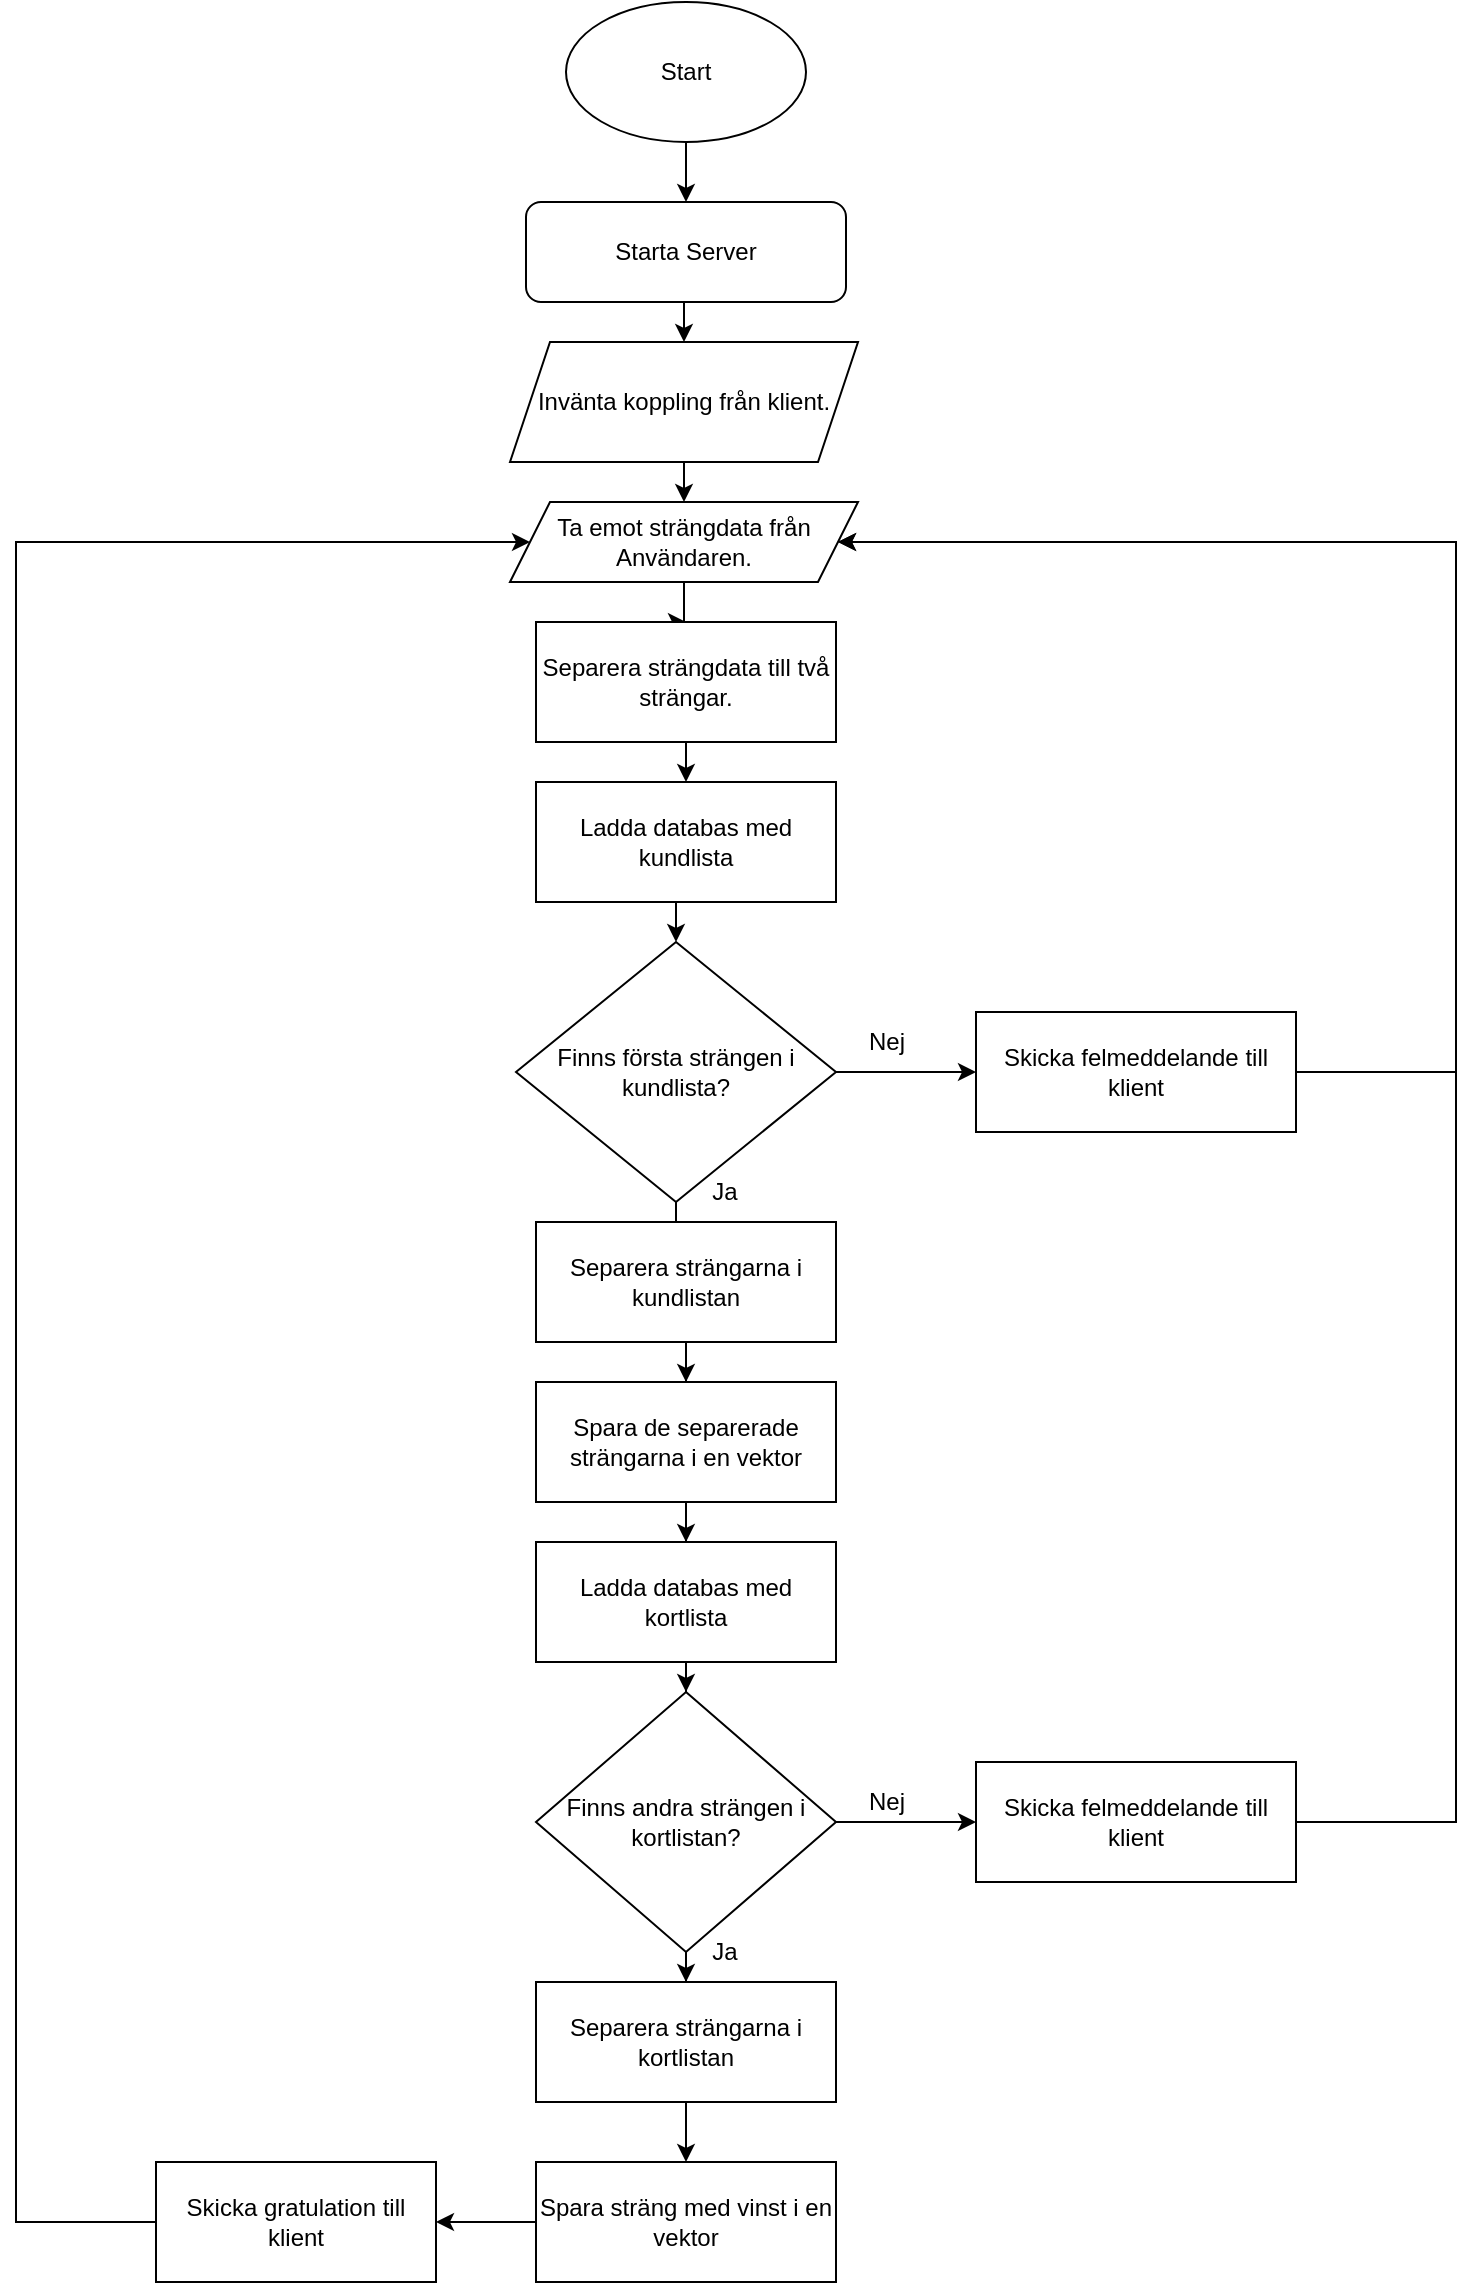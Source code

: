 <mxfile version="21.1.1" type="github">
  <diagram id="C5RBs43oDa-KdzZeNtuy" name="Page-1">
    <mxGraphModel dx="2074" dy="1148" grid="1" gridSize="10" guides="1" tooltips="1" connect="1" arrows="1" fold="1" page="1" pageScale="1" pageWidth="827" pageHeight="1169" math="0" shadow="0">
      <root>
        <mxCell id="WIyWlLk6GJQsqaUBKTNV-0" />
        <mxCell id="WIyWlLk6GJQsqaUBKTNV-1" parent="WIyWlLk6GJQsqaUBKTNV-0" />
        <mxCell id="UFKldvnoBP6Q02X7NCzK-3" style="edgeStyle=orthogonalEdgeStyle;rounded=0;orthogonalLoop=1;jettySize=auto;html=1;exitX=0.5;exitY=1;exitDx=0;exitDy=0;entryX=0.5;entryY=0;entryDx=0;entryDy=0;" parent="WIyWlLk6GJQsqaUBKTNV-1" source="WIyWlLk6GJQsqaUBKTNV-3" target="UFKldvnoBP6Q02X7NCzK-2" edge="1">
          <mxGeometry relative="1" as="geometry" />
        </mxCell>
        <mxCell id="WIyWlLk6GJQsqaUBKTNV-3" value="Starta Server" style="rounded=1;whiteSpace=wrap;html=1;fontSize=12;glass=0;strokeWidth=1;shadow=0;" parent="WIyWlLk6GJQsqaUBKTNV-1" vertex="1">
          <mxGeometry x="335" y="110" width="160" height="50" as="geometry" />
        </mxCell>
        <mxCell id="UFKldvnoBP6Q02X7NCzK-1" style="edgeStyle=orthogonalEdgeStyle;rounded=0;orthogonalLoop=1;jettySize=auto;html=1;" parent="WIyWlLk6GJQsqaUBKTNV-1" source="UFKldvnoBP6Q02X7NCzK-0" target="WIyWlLk6GJQsqaUBKTNV-3" edge="1">
          <mxGeometry relative="1" as="geometry" />
        </mxCell>
        <mxCell id="UFKldvnoBP6Q02X7NCzK-0" value="Start" style="ellipse;whiteSpace=wrap;html=1;" parent="WIyWlLk6GJQsqaUBKTNV-1" vertex="1">
          <mxGeometry x="355" y="10" width="120" height="70" as="geometry" />
        </mxCell>
        <mxCell id="UFKldvnoBP6Q02X7NCzK-6" style="edgeStyle=orthogonalEdgeStyle;rounded=0;orthogonalLoop=1;jettySize=auto;html=1;exitX=0.5;exitY=1;exitDx=0;exitDy=0;entryX=0.5;entryY=0;entryDx=0;entryDy=0;" parent="WIyWlLk6GJQsqaUBKTNV-1" source="UFKldvnoBP6Q02X7NCzK-2" target="UFKldvnoBP6Q02X7NCzK-5" edge="1">
          <mxGeometry relative="1" as="geometry" />
        </mxCell>
        <mxCell id="UFKldvnoBP6Q02X7NCzK-2" value="Invänta koppling från klient." style="shape=parallelogram;perimeter=parallelogramPerimeter;whiteSpace=wrap;html=1;fixedSize=1;" parent="WIyWlLk6GJQsqaUBKTNV-1" vertex="1">
          <mxGeometry x="327" y="180" width="174" height="60" as="geometry" />
        </mxCell>
        <mxCell id="UFKldvnoBP6Q02X7NCzK-8" style="edgeStyle=orthogonalEdgeStyle;rounded=0;orthogonalLoop=1;jettySize=auto;html=1;entryX=0.5;entryY=0;entryDx=0;entryDy=0;" parent="WIyWlLk6GJQsqaUBKTNV-1" source="UFKldvnoBP6Q02X7NCzK-5" target="UFKldvnoBP6Q02X7NCzK-7" edge="1">
          <mxGeometry relative="1" as="geometry" />
        </mxCell>
        <mxCell id="UFKldvnoBP6Q02X7NCzK-5" value="Ta emot strängdata från Användaren." style="shape=parallelogram;perimeter=parallelogramPerimeter;whiteSpace=wrap;html=1;fixedSize=1;" parent="WIyWlLk6GJQsqaUBKTNV-1" vertex="1">
          <mxGeometry x="327" y="260" width="174" height="40" as="geometry" />
        </mxCell>
        <mxCell id="UFKldvnoBP6Q02X7NCzK-11" style="edgeStyle=orthogonalEdgeStyle;rounded=0;orthogonalLoop=1;jettySize=auto;html=1;exitX=0.5;exitY=1;exitDx=0;exitDy=0;entryX=0.5;entryY=0;entryDx=0;entryDy=0;" parent="WIyWlLk6GJQsqaUBKTNV-1" source="UFKldvnoBP6Q02X7NCzK-7" target="UFKldvnoBP6Q02X7NCzK-9" edge="1">
          <mxGeometry relative="1" as="geometry" />
        </mxCell>
        <mxCell id="UFKldvnoBP6Q02X7NCzK-7" value="Separera strängdata till två strängar." style="rounded=0;whiteSpace=wrap;html=1;" parent="WIyWlLk6GJQsqaUBKTNV-1" vertex="1">
          <mxGeometry x="340" y="320" width="150" height="60" as="geometry" />
        </mxCell>
        <mxCell id="UFKldvnoBP6Q02X7NCzK-19" style="edgeStyle=orthogonalEdgeStyle;rounded=0;orthogonalLoop=1;jettySize=auto;html=1;exitX=0.5;exitY=1;exitDx=0;exitDy=0;entryX=0.5;entryY=0;entryDx=0;entryDy=0;" parent="WIyWlLk6GJQsqaUBKTNV-1" source="UFKldvnoBP6Q02X7NCzK-9" target="UFKldvnoBP6Q02X7NCzK-12" edge="1">
          <mxGeometry relative="1" as="geometry" />
        </mxCell>
        <mxCell id="UFKldvnoBP6Q02X7NCzK-9" value="Ladda databas med kundlista" style="rounded=0;whiteSpace=wrap;html=1;" parent="WIyWlLk6GJQsqaUBKTNV-1" vertex="1">
          <mxGeometry x="340" y="400" width="150" height="60" as="geometry" />
        </mxCell>
        <mxCell id="UFKldvnoBP6Q02X7NCzK-17" style="edgeStyle=orthogonalEdgeStyle;rounded=0;orthogonalLoop=1;jettySize=auto;html=1;entryX=0.5;entryY=0;entryDx=0;entryDy=0;" parent="WIyWlLk6GJQsqaUBKTNV-1" source="UFKldvnoBP6Q02X7NCzK-12" target="UFKldvnoBP6Q02X7NCzK-13" edge="1">
          <mxGeometry relative="1" as="geometry" />
        </mxCell>
        <mxCell id="UFKldvnoBP6Q02X7NCzK-36" value="" style="edgeStyle=orthogonalEdgeStyle;rounded=0;orthogonalLoop=1;jettySize=auto;html=1;" parent="WIyWlLk6GJQsqaUBKTNV-1" source="UFKldvnoBP6Q02X7NCzK-12" target="UFKldvnoBP6Q02X7NCzK-35" edge="1">
          <mxGeometry relative="1" as="geometry" />
        </mxCell>
        <mxCell id="UFKldvnoBP6Q02X7NCzK-12" value="Finns första strängen i kundlista?" style="rhombus;whiteSpace=wrap;html=1;" parent="WIyWlLk6GJQsqaUBKTNV-1" vertex="1">
          <mxGeometry x="330" y="480" width="160" height="130" as="geometry" />
        </mxCell>
        <mxCell id="UFKldvnoBP6Q02X7NCzK-20" value="" style="edgeStyle=orthogonalEdgeStyle;rounded=0;orthogonalLoop=1;jettySize=auto;html=1;" parent="WIyWlLk6GJQsqaUBKTNV-1" source="UFKldvnoBP6Q02X7NCzK-13" target="UFKldvnoBP6Q02X7NCzK-14" edge="1">
          <mxGeometry relative="1" as="geometry" />
        </mxCell>
        <mxCell id="UFKldvnoBP6Q02X7NCzK-13" value="Separera strängarna i kundlistan" style="rounded=0;whiteSpace=wrap;html=1;" parent="WIyWlLk6GJQsqaUBKTNV-1" vertex="1">
          <mxGeometry x="340" y="620" width="150" height="60" as="geometry" />
        </mxCell>
        <mxCell id="UFKldvnoBP6Q02X7NCzK-21" value="" style="edgeStyle=orthogonalEdgeStyle;rounded=0;orthogonalLoop=1;jettySize=auto;html=1;" parent="WIyWlLk6GJQsqaUBKTNV-1" source="UFKldvnoBP6Q02X7NCzK-14" target="UFKldvnoBP6Q02X7NCzK-15" edge="1">
          <mxGeometry relative="1" as="geometry" />
        </mxCell>
        <mxCell id="UFKldvnoBP6Q02X7NCzK-14" value="Spara de separerade strängarna i en vektor" style="rounded=0;whiteSpace=wrap;html=1;" parent="WIyWlLk6GJQsqaUBKTNV-1" vertex="1">
          <mxGeometry x="340" y="700" width="150" height="60" as="geometry" />
        </mxCell>
        <mxCell id="UFKldvnoBP6Q02X7NCzK-22" value="" style="edgeStyle=orthogonalEdgeStyle;rounded=0;orthogonalLoop=1;jettySize=auto;html=1;" parent="WIyWlLk6GJQsqaUBKTNV-1" source="UFKldvnoBP6Q02X7NCzK-15" target="UFKldvnoBP6Q02X7NCzK-16" edge="1">
          <mxGeometry relative="1" as="geometry" />
        </mxCell>
        <mxCell id="UFKldvnoBP6Q02X7NCzK-15" value="Ladda databas med kortlista" style="rounded=0;whiteSpace=wrap;html=1;" parent="WIyWlLk6GJQsqaUBKTNV-1" vertex="1">
          <mxGeometry x="340" y="780" width="150" height="60" as="geometry" />
        </mxCell>
        <mxCell id="UFKldvnoBP6Q02X7NCzK-24" value="" style="edgeStyle=orthogonalEdgeStyle;rounded=0;orthogonalLoop=1;jettySize=auto;html=1;" parent="WIyWlLk6GJQsqaUBKTNV-1" source="UFKldvnoBP6Q02X7NCzK-16" target="UFKldvnoBP6Q02X7NCzK-23" edge="1">
          <mxGeometry relative="1" as="geometry" />
        </mxCell>
        <mxCell id="UFKldvnoBP6Q02X7NCzK-33" value="" style="edgeStyle=orthogonalEdgeStyle;rounded=0;orthogonalLoop=1;jettySize=auto;html=1;" parent="WIyWlLk6GJQsqaUBKTNV-1" source="UFKldvnoBP6Q02X7NCzK-16" target="UFKldvnoBP6Q02X7NCzK-32" edge="1">
          <mxGeometry relative="1" as="geometry" />
        </mxCell>
        <mxCell id="UFKldvnoBP6Q02X7NCzK-16" value="Finns andra strängen i kortlistan?" style="rhombus;whiteSpace=wrap;html=1;" parent="WIyWlLk6GJQsqaUBKTNV-1" vertex="1">
          <mxGeometry x="340" y="855" width="150" height="130" as="geometry" />
        </mxCell>
        <mxCell id="UFKldvnoBP6Q02X7NCzK-26" value="" style="edgeStyle=orthogonalEdgeStyle;rounded=0;orthogonalLoop=1;jettySize=auto;html=1;" parent="WIyWlLk6GJQsqaUBKTNV-1" source="UFKldvnoBP6Q02X7NCzK-23" target="UFKldvnoBP6Q02X7NCzK-25" edge="1">
          <mxGeometry relative="1" as="geometry" />
        </mxCell>
        <mxCell id="UFKldvnoBP6Q02X7NCzK-23" value="Separera strängarna i kortlistan" style="rounded=0;whiteSpace=wrap;html=1;" parent="WIyWlLk6GJQsqaUBKTNV-1" vertex="1">
          <mxGeometry x="340" y="1000" width="150" height="60" as="geometry" />
        </mxCell>
        <mxCell id="UFKldvnoBP6Q02X7NCzK-28" value="" style="edgeStyle=orthogonalEdgeStyle;rounded=0;orthogonalLoop=1;jettySize=auto;html=1;" parent="WIyWlLk6GJQsqaUBKTNV-1" source="UFKldvnoBP6Q02X7NCzK-25" target="UFKldvnoBP6Q02X7NCzK-27" edge="1">
          <mxGeometry relative="1" as="geometry" />
        </mxCell>
        <mxCell id="UFKldvnoBP6Q02X7NCzK-25" value="Spara sträng med vinst i en vektor" style="rounded=0;whiteSpace=wrap;html=1;" parent="WIyWlLk6GJQsqaUBKTNV-1" vertex="1">
          <mxGeometry x="340" y="1090" width="150" height="60" as="geometry" />
        </mxCell>
        <mxCell id="UFKldvnoBP6Q02X7NCzK-30" style="edgeStyle=orthogonalEdgeStyle;rounded=0;orthogonalLoop=1;jettySize=auto;html=1;entryX=0;entryY=0.5;entryDx=0;entryDy=0;" parent="WIyWlLk6GJQsqaUBKTNV-1" source="UFKldvnoBP6Q02X7NCzK-27" target="UFKldvnoBP6Q02X7NCzK-5" edge="1">
          <mxGeometry relative="1" as="geometry">
            <mxPoint x="150" y="280" as="targetPoint" />
            <Array as="points">
              <mxPoint x="80" y="1120" />
              <mxPoint x="80" y="280" />
            </Array>
          </mxGeometry>
        </mxCell>
        <mxCell id="UFKldvnoBP6Q02X7NCzK-27" value="Skicka gratulation till klient" style="whiteSpace=wrap;html=1;rounded=0;" parent="WIyWlLk6GJQsqaUBKTNV-1" vertex="1">
          <mxGeometry x="150" y="1090" width="140" height="60" as="geometry" />
        </mxCell>
        <mxCell id="UFKldvnoBP6Q02X7NCzK-34" style="edgeStyle=orthogonalEdgeStyle;rounded=0;orthogonalLoop=1;jettySize=auto;html=1;entryX=1;entryY=0.5;entryDx=0;entryDy=0;" parent="WIyWlLk6GJQsqaUBKTNV-1" source="UFKldvnoBP6Q02X7NCzK-32" target="UFKldvnoBP6Q02X7NCzK-5" edge="1">
          <mxGeometry relative="1" as="geometry">
            <Array as="points">
              <mxPoint x="800" y="920" />
              <mxPoint x="800" y="280" />
            </Array>
          </mxGeometry>
        </mxCell>
        <mxCell id="UFKldvnoBP6Q02X7NCzK-32" value="Skicka felmeddelande till klient" style="whiteSpace=wrap;html=1;" parent="WIyWlLk6GJQsqaUBKTNV-1" vertex="1">
          <mxGeometry x="560" y="890" width="160" height="60" as="geometry" />
        </mxCell>
        <mxCell id="UFKldvnoBP6Q02X7NCzK-37" style="edgeStyle=orthogonalEdgeStyle;rounded=0;orthogonalLoop=1;jettySize=auto;html=1;entryX=1;entryY=0.5;entryDx=0;entryDy=0;" parent="WIyWlLk6GJQsqaUBKTNV-1" source="UFKldvnoBP6Q02X7NCzK-35" target="UFKldvnoBP6Q02X7NCzK-5" edge="1">
          <mxGeometry relative="1" as="geometry">
            <Array as="points">
              <mxPoint x="800" y="545" />
              <mxPoint x="800" y="280" />
            </Array>
          </mxGeometry>
        </mxCell>
        <mxCell id="UFKldvnoBP6Q02X7NCzK-35" value="Skicka felmeddelande till klient" style="whiteSpace=wrap;html=1;" parent="WIyWlLk6GJQsqaUBKTNV-1" vertex="1">
          <mxGeometry x="560" y="515" width="160" height="60" as="geometry" />
        </mxCell>
        <mxCell id="UFKldvnoBP6Q02X7NCzK-38" value="Nej" style="text;html=1;align=center;verticalAlign=middle;resizable=0;points=[];autosize=1;strokeColor=none;fillColor=none;" parent="WIyWlLk6GJQsqaUBKTNV-1" vertex="1">
          <mxGeometry x="495" y="515" width="40" height="30" as="geometry" />
        </mxCell>
        <mxCell id="UFKldvnoBP6Q02X7NCzK-39" value="Ja" style="text;html=1;align=center;verticalAlign=middle;resizable=0;points=[];autosize=1;strokeColor=none;fillColor=none;" parent="WIyWlLk6GJQsqaUBKTNV-1" vertex="1">
          <mxGeometry x="414" y="590" width="40" height="30" as="geometry" />
        </mxCell>
        <mxCell id="UFKldvnoBP6Q02X7NCzK-40" value="Ja" style="text;html=1;align=center;verticalAlign=middle;resizable=0;points=[];autosize=1;strokeColor=none;fillColor=none;" parent="WIyWlLk6GJQsqaUBKTNV-1" vertex="1">
          <mxGeometry x="414" y="970" width="40" height="30" as="geometry" />
        </mxCell>
        <mxCell id="UFKldvnoBP6Q02X7NCzK-41" value="Nej" style="text;html=1;align=center;verticalAlign=middle;resizable=0;points=[];autosize=1;strokeColor=none;fillColor=none;" parent="WIyWlLk6GJQsqaUBKTNV-1" vertex="1">
          <mxGeometry x="495" y="895" width="40" height="30" as="geometry" />
        </mxCell>
      </root>
    </mxGraphModel>
  </diagram>
</mxfile>
